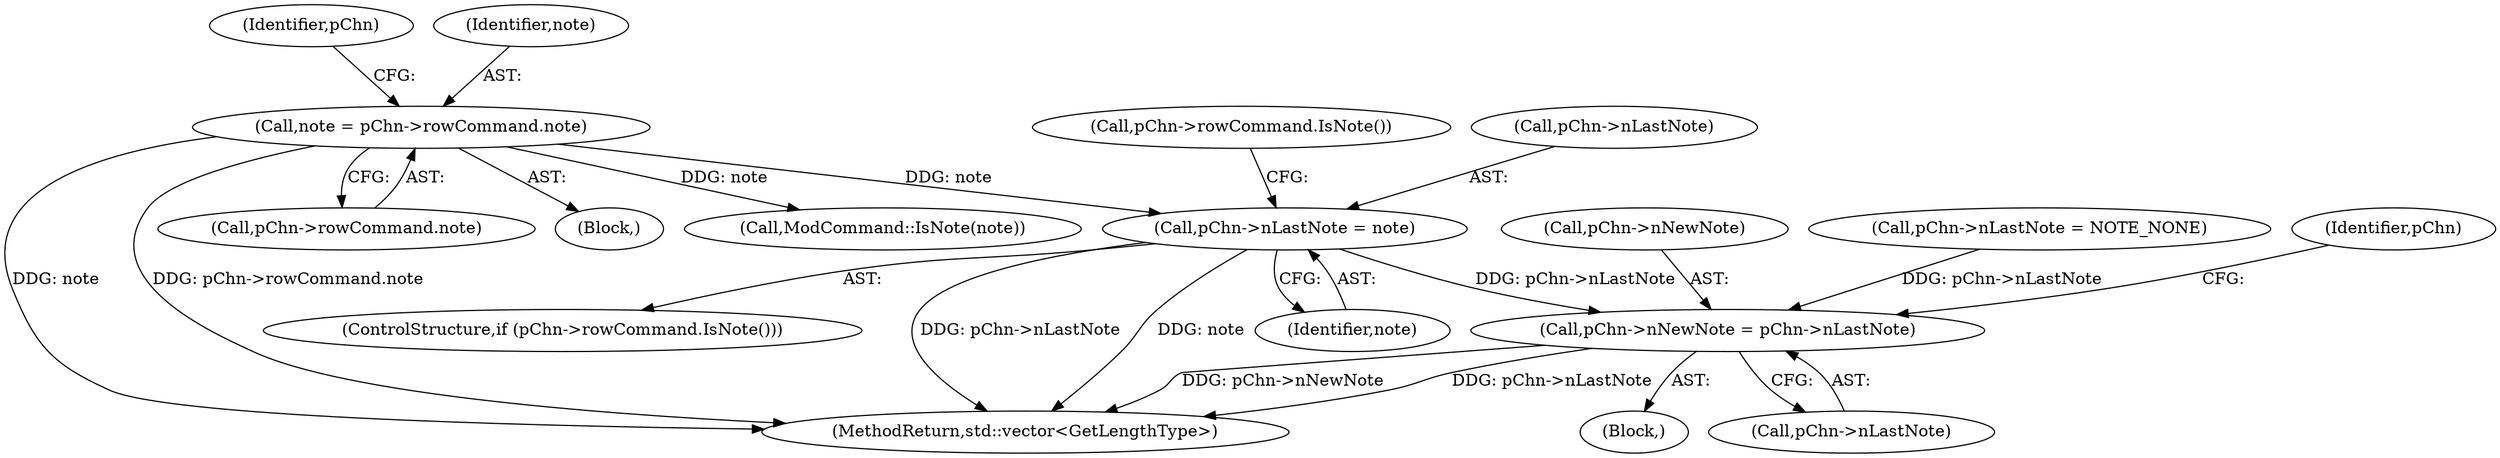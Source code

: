 digraph "0_openmpt_492022c7297ede682161d9c0ec2de15526424e76@pointer" {
"1001198" [label="(Call,pChn->nLastNote = note)"];
"1001159" [label="(Call,note = pChn->rowCommand.note)"];
"1002566" [label="(Call,pChn->nNewNote = pChn->nLastNote)"];
"1001251" [label="(Call,ModCommand::IsNote(note))"];
"1001169" [label="(Identifier,pChn)"];
"1001198" [label="(Call,pChn->nLastNote = note)"];
"1003931" [label="(MethodReturn,std::vector<GetLengthType>)"];
"1001161" [label="(Call,pChn->rowCommand.note)"];
"1002567" [label="(Call,pChn->nNewNote)"];
"1001182" [label="(Call,pChn->nLastNote = NOTE_NONE)"];
"1002538" [label="(Block,)"];
"1001205" [label="(Call,pChn->rowCommand.IsNote())"];
"1002576" [label="(Identifier,pChn)"];
"1001202" [label="(Identifier,note)"];
"1001199" [label="(Call,pChn->nLastNote)"];
"1002570" [label="(Call,pChn->nLastNote)"];
"1001196" [label="(ControlStructure,if (pChn->rowCommand.IsNote()))"];
"1002566" [label="(Call,pChn->nNewNote = pChn->nLastNote)"];
"1001160" [label="(Identifier,note)"];
"1001159" [label="(Call,note = pChn->rowCommand.note)"];
"1001128" [label="(Block,)"];
"1001198" -> "1001196"  [label="AST: "];
"1001198" -> "1001202"  [label="CFG: "];
"1001199" -> "1001198"  [label="AST: "];
"1001202" -> "1001198"  [label="AST: "];
"1001205" -> "1001198"  [label="CFG: "];
"1001198" -> "1003931"  [label="DDG: pChn->nLastNote"];
"1001198" -> "1003931"  [label="DDG: note"];
"1001159" -> "1001198"  [label="DDG: note"];
"1001198" -> "1002566"  [label="DDG: pChn->nLastNote"];
"1001159" -> "1001128"  [label="AST: "];
"1001159" -> "1001161"  [label="CFG: "];
"1001160" -> "1001159"  [label="AST: "];
"1001161" -> "1001159"  [label="AST: "];
"1001169" -> "1001159"  [label="CFG: "];
"1001159" -> "1003931"  [label="DDG: note"];
"1001159" -> "1003931"  [label="DDG: pChn->rowCommand.note"];
"1001159" -> "1001251"  [label="DDG: note"];
"1002566" -> "1002538"  [label="AST: "];
"1002566" -> "1002570"  [label="CFG: "];
"1002567" -> "1002566"  [label="AST: "];
"1002570" -> "1002566"  [label="AST: "];
"1002576" -> "1002566"  [label="CFG: "];
"1002566" -> "1003931"  [label="DDG: pChn->nLastNote"];
"1002566" -> "1003931"  [label="DDG: pChn->nNewNote"];
"1001182" -> "1002566"  [label="DDG: pChn->nLastNote"];
}
